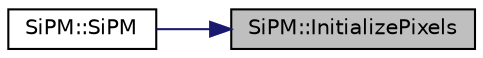digraph "SiPM::InitializePixels"
{
 // LATEX_PDF_SIZE
  edge [fontname="Helvetica",fontsize="10",labelfontname="Helvetica",labelfontsize="10"];
  node [fontname="Helvetica",fontsize="10",shape=record];
  rankdir="RL";
  Node1 [label="SiPM::InitializePixels",height=0.2,width=0.4,color="black", fillcolor="grey75", style="filled", fontcolor="black",tooltip=" "];
  Node1 -> Node2 [dir="back",color="midnightblue",fontsize="10",style="solid",fontname="Helvetica"];
  Node2 [label="SiPM::SiPM",height=0.2,width=0.4,color="black", fillcolor="white", style="filled",URL="$classSiPM.html#ad3802e1d20c609eb4e01ae978649c8e0",tooltip=" "];
}
